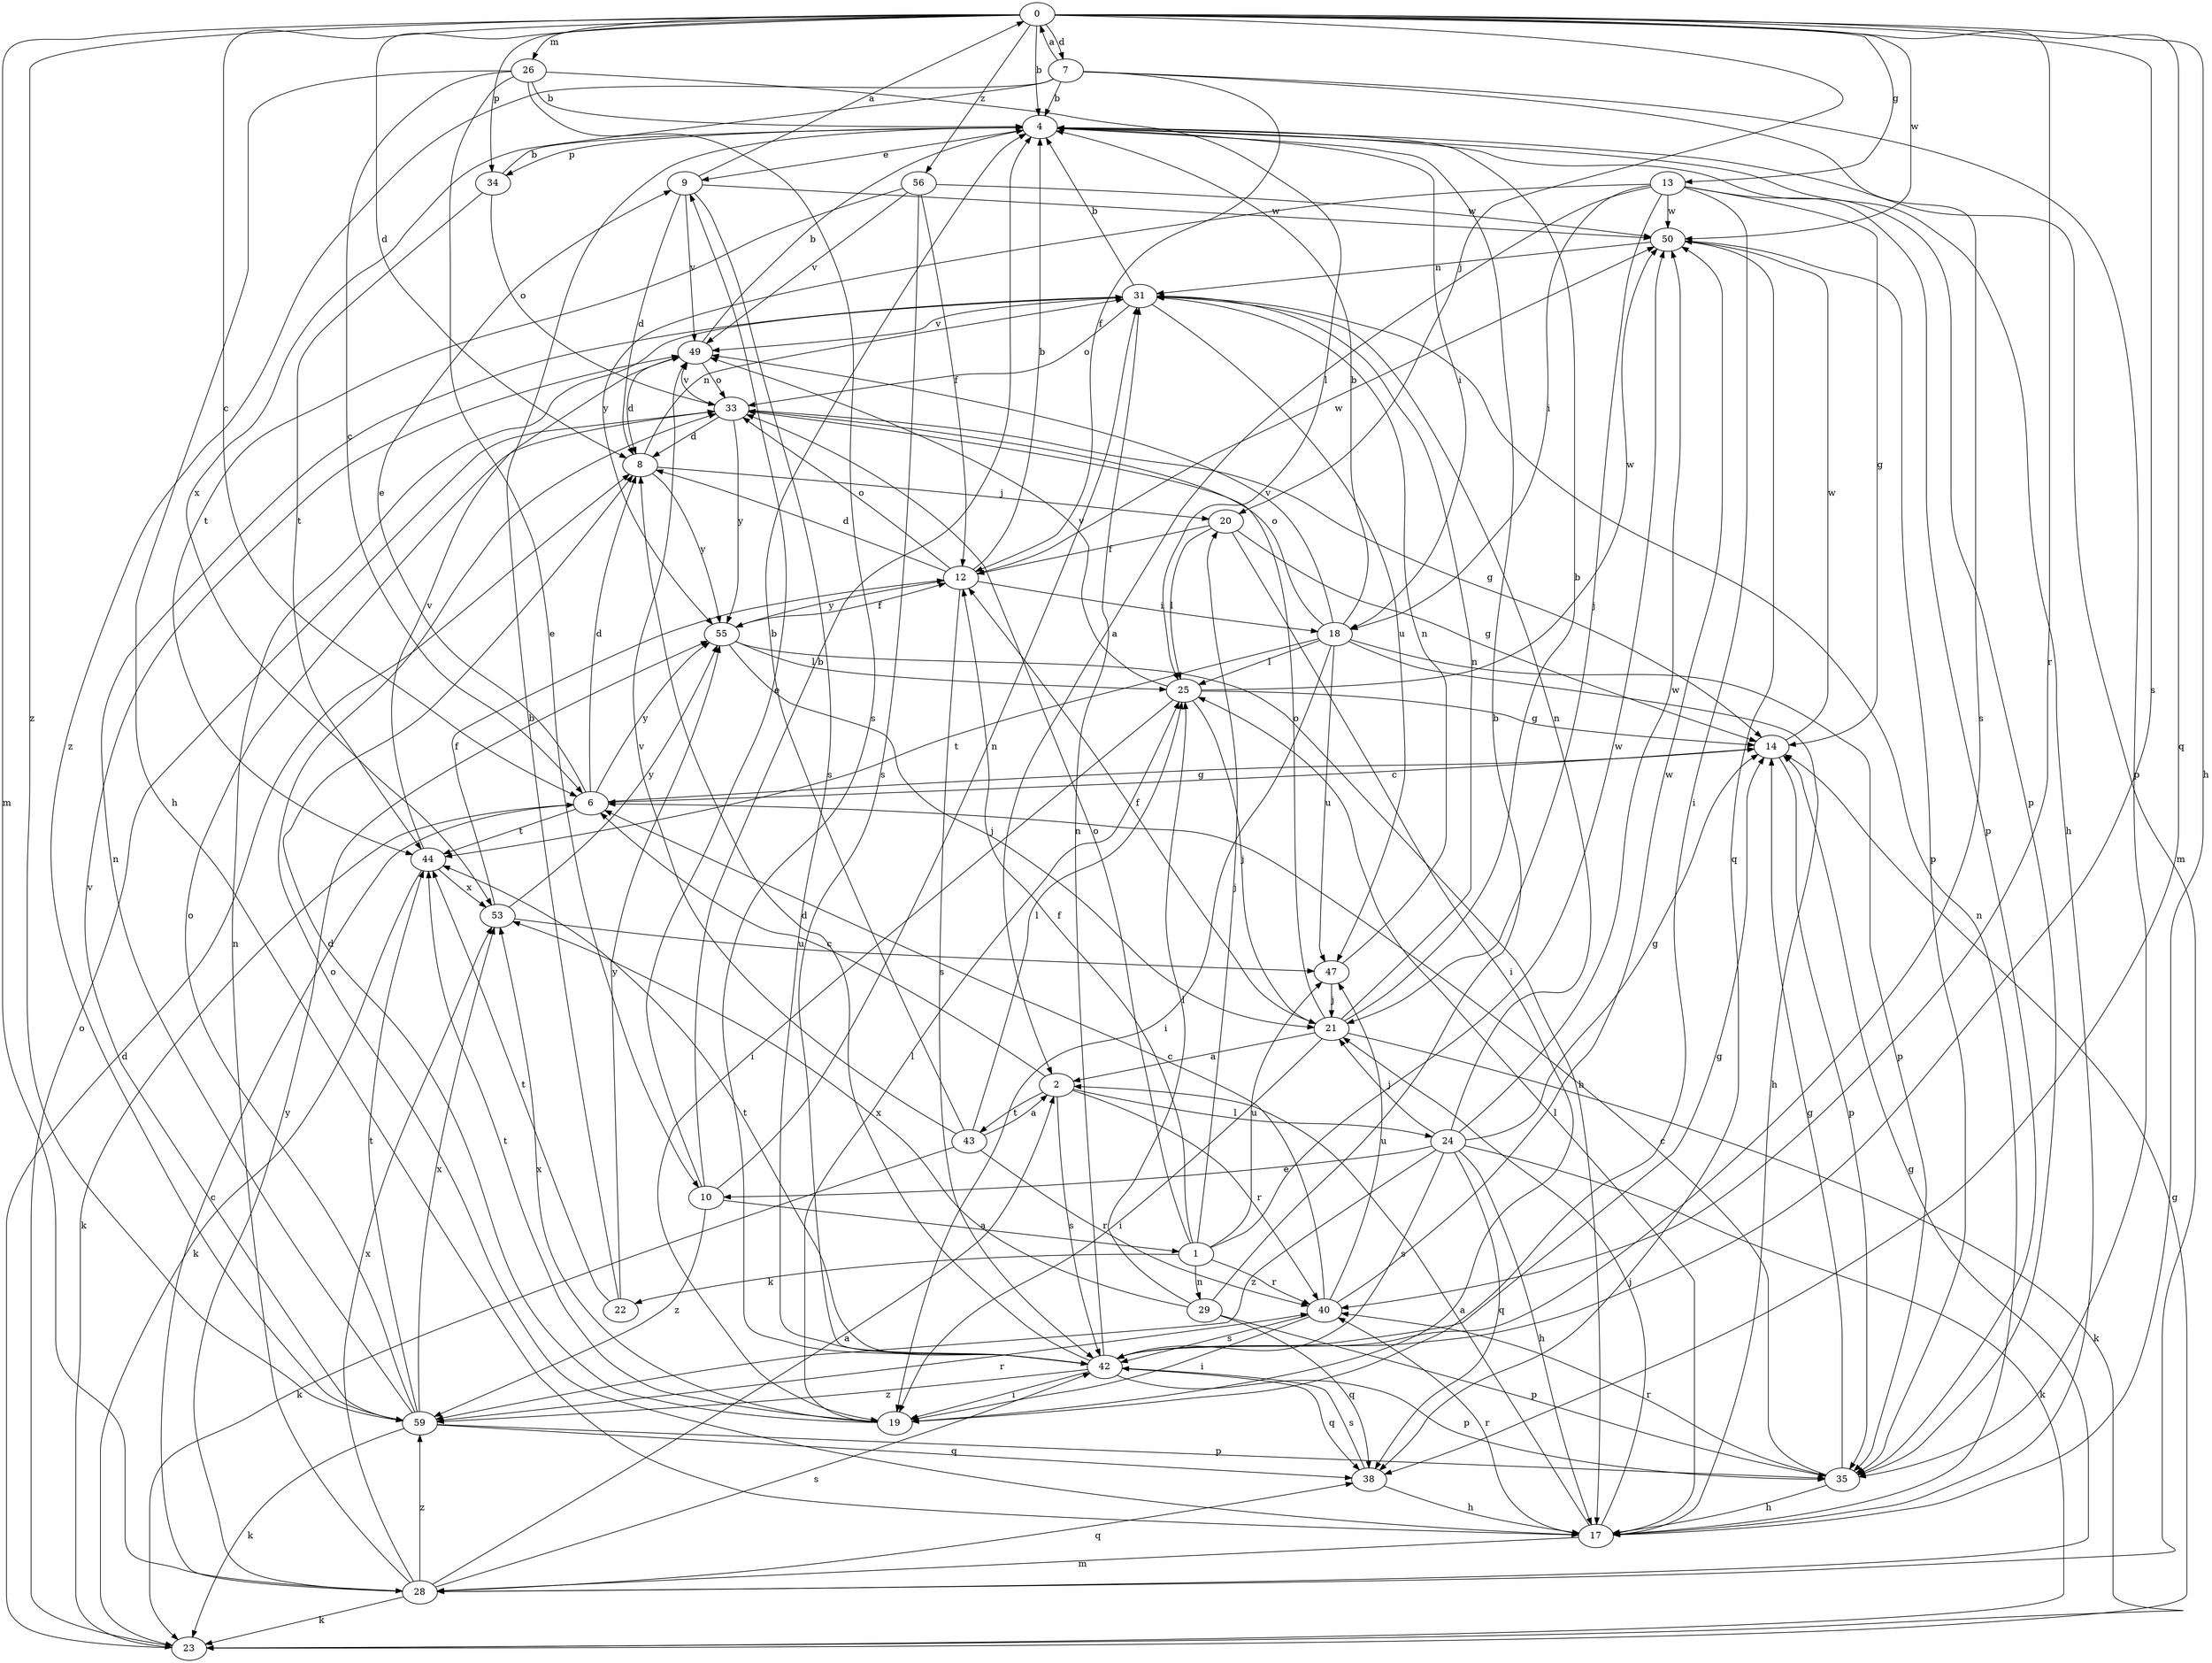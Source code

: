 strict digraph  {
0;
1;
2;
4;
6;
7;
8;
9;
10;
12;
13;
14;
17;
18;
19;
20;
21;
22;
23;
24;
25;
26;
28;
29;
31;
33;
34;
35;
38;
40;
42;
43;
44;
47;
49;
50;
53;
55;
56;
59;
0 -> 4  [label=b];
0 -> 6  [label=c];
0 -> 7  [label=d];
0 -> 8  [label=d];
0 -> 13  [label=g];
0 -> 17  [label=h];
0 -> 20  [label=j];
0 -> 26  [label=m];
0 -> 28  [label=m];
0 -> 34  [label=p];
0 -> 38  [label=q];
0 -> 40  [label=r];
0 -> 42  [label=s];
0 -> 50  [label=w];
0 -> 56  [label=z];
0 -> 59  [label=z];
1 -> 12  [label=f];
1 -> 20  [label=j];
1 -> 22  [label=k];
1 -> 29  [label=n];
1 -> 33  [label=o];
1 -> 40  [label=r];
1 -> 47  [label=u];
1 -> 50  [label=w];
2 -> 6  [label=c];
2 -> 24  [label=l];
2 -> 40  [label=r];
2 -> 42  [label=s];
2 -> 43  [label=t];
4 -> 9  [label=e];
4 -> 17  [label=h];
4 -> 18  [label=i];
4 -> 28  [label=m];
4 -> 34  [label=p];
4 -> 35  [label=p];
6 -> 8  [label=d];
6 -> 9  [label=e];
6 -> 14  [label=g];
6 -> 23  [label=k];
6 -> 44  [label=t];
6 -> 55  [label=y];
7 -> 0  [label=a];
7 -> 4  [label=b];
7 -> 12  [label=f];
7 -> 35  [label=p];
7 -> 42  [label=s];
7 -> 53  [label=x];
7 -> 59  [label=z];
8 -> 20  [label=j];
8 -> 31  [label=n];
8 -> 55  [label=y];
9 -> 0  [label=a];
9 -> 8  [label=d];
9 -> 42  [label=s];
9 -> 49  [label=v];
9 -> 50  [label=w];
10 -> 1  [label=a];
10 -> 4  [label=b];
10 -> 9  [label=e];
10 -> 31  [label=n];
10 -> 59  [label=z];
12 -> 4  [label=b];
12 -> 8  [label=d];
12 -> 18  [label=i];
12 -> 33  [label=o];
12 -> 42  [label=s];
12 -> 50  [label=w];
12 -> 55  [label=y];
13 -> 2  [label=a];
13 -> 14  [label=g];
13 -> 18  [label=i];
13 -> 19  [label=i];
13 -> 21  [label=j];
13 -> 35  [label=p];
13 -> 50  [label=w];
13 -> 55  [label=y];
14 -> 6  [label=c];
14 -> 35  [label=p];
14 -> 50  [label=w];
17 -> 2  [label=a];
17 -> 21  [label=j];
17 -> 25  [label=l];
17 -> 28  [label=m];
17 -> 31  [label=n];
17 -> 33  [label=o];
17 -> 40  [label=r];
18 -> 4  [label=b];
18 -> 17  [label=h];
18 -> 19  [label=i];
18 -> 25  [label=l];
18 -> 33  [label=o];
18 -> 35  [label=p];
18 -> 44  [label=t];
18 -> 47  [label=u];
18 -> 49  [label=v];
19 -> 8  [label=d];
19 -> 25  [label=l];
19 -> 44  [label=t];
19 -> 53  [label=x];
20 -> 12  [label=f];
20 -> 14  [label=g];
20 -> 19  [label=i];
20 -> 25  [label=l];
21 -> 2  [label=a];
21 -> 4  [label=b];
21 -> 12  [label=f];
21 -> 19  [label=i];
21 -> 23  [label=k];
21 -> 31  [label=n];
21 -> 33  [label=o];
22 -> 4  [label=b];
22 -> 44  [label=t];
22 -> 55  [label=y];
23 -> 8  [label=d];
23 -> 14  [label=g];
23 -> 33  [label=o];
24 -> 10  [label=e];
24 -> 14  [label=g];
24 -> 17  [label=h];
24 -> 21  [label=j];
24 -> 23  [label=k];
24 -> 31  [label=n];
24 -> 38  [label=q];
24 -> 42  [label=s];
24 -> 50  [label=w];
24 -> 59  [label=z];
25 -> 14  [label=g];
25 -> 19  [label=i];
25 -> 21  [label=j];
25 -> 49  [label=v];
25 -> 50  [label=w];
26 -> 4  [label=b];
26 -> 6  [label=c];
26 -> 10  [label=e];
26 -> 17  [label=h];
26 -> 25  [label=l];
26 -> 42  [label=s];
28 -> 2  [label=a];
28 -> 6  [label=c];
28 -> 14  [label=g];
28 -> 23  [label=k];
28 -> 31  [label=n];
28 -> 38  [label=q];
28 -> 42  [label=s];
28 -> 53  [label=x];
28 -> 55  [label=y];
28 -> 59  [label=z];
29 -> 4  [label=b];
29 -> 25  [label=l];
29 -> 35  [label=p];
29 -> 38  [label=q];
29 -> 53  [label=x];
31 -> 4  [label=b];
31 -> 33  [label=o];
31 -> 47  [label=u];
31 -> 49  [label=v];
33 -> 8  [label=d];
33 -> 14  [label=g];
33 -> 49  [label=v];
33 -> 55  [label=y];
34 -> 4  [label=b];
34 -> 33  [label=o];
34 -> 44  [label=t];
35 -> 6  [label=c];
35 -> 14  [label=g];
35 -> 17  [label=h];
35 -> 40  [label=r];
38 -> 17  [label=h];
38 -> 42  [label=s];
40 -> 6  [label=c];
40 -> 19  [label=i];
40 -> 42  [label=s];
40 -> 47  [label=u];
40 -> 50  [label=w];
42 -> 8  [label=d];
42 -> 14  [label=g];
42 -> 19  [label=i];
42 -> 31  [label=n];
42 -> 35  [label=p];
42 -> 38  [label=q];
42 -> 44  [label=t];
42 -> 59  [label=z];
43 -> 2  [label=a];
43 -> 4  [label=b];
43 -> 23  [label=k];
43 -> 25  [label=l];
43 -> 40  [label=r];
43 -> 49  [label=v];
44 -> 23  [label=k];
44 -> 49  [label=v];
44 -> 53  [label=x];
47 -> 21  [label=j];
47 -> 31  [label=n];
49 -> 4  [label=b];
49 -> 8  [label=d];
49 -> 33  [label=o];
50 -> 31  [label=n];
50 -> 35  [label=p];
50 -> 38  [label=q];
53 -> 12  [label=f];
53 -> 47  [label=u];
53 -> 55  [label=y];
55 -> 12  [label=f];
55 -> 17  [label=h];
55 -> 21  [label=j];
55 -> 25  [label=l];
56 -> 12  [label=f];
56 -> 42  [label=s];
56 -> 44  [label=t];
56 -> 49  [label=v];
56 -> 50  [label=w];
59 -> 23  [label=k];
59 -> 31  [label=n];
59 -> 33  [label=o];
59 -> 35  [label=p];
59 -> 38  [label=q];
59 -> 40  [label=r];
59 -> 44  [label=t];
59 -> 49  [label=v];
59 -> 53  [label=x];
}
